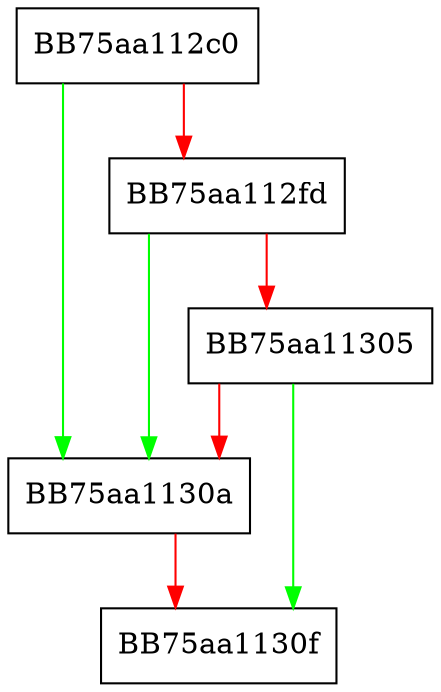 digraph RpfAPI_VFS_CopyFile {
  node [shape="box"];
  graph [splines=ortho];
  BB75aa112c0 -> BB75aa1130a [color="green"];
  BB75aa112c0 -> BB75aa112fd [color="red"];
  BB75aa112fd -> BB75aa1130a [color="green"];
  BB75aa112fd -> BB75aa11305 [color="red"];
  BB75aa11305 -> BB75aa1130f [color="green"];
  BB75aa11305 -> BB75aa1130a [color="red"];
  BB75aa1130a -> BB75aa1130f [color="red"];
}